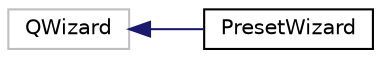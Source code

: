 digraph "Graphical Class Hierarchy"
{
 // LATEX_PDF_SIZE
  edge [fontname="Helvetica",fontsize="10",labelfontname="Helvetica",labelfontsize="10"];
  node [fontname="Helvetica",fontsize="10",shape=record];
  rankdir="LR";
  Node20 [label="QWizard",height=0.2,width=0.4,color="grey75", fillcolor="white", style="filled",tooltip=" "];
  Node20 -> Node0 [dir="back",color="midnightblue",fontsize="10",style="solid",fontname="Helvetica"];
  Node0 [label="PresetWizard",height=0.2,width=0.4,color="black", fillcolor="white", style="filled",URL="$class_preset_wizard.html",tooltip=" "];
}
